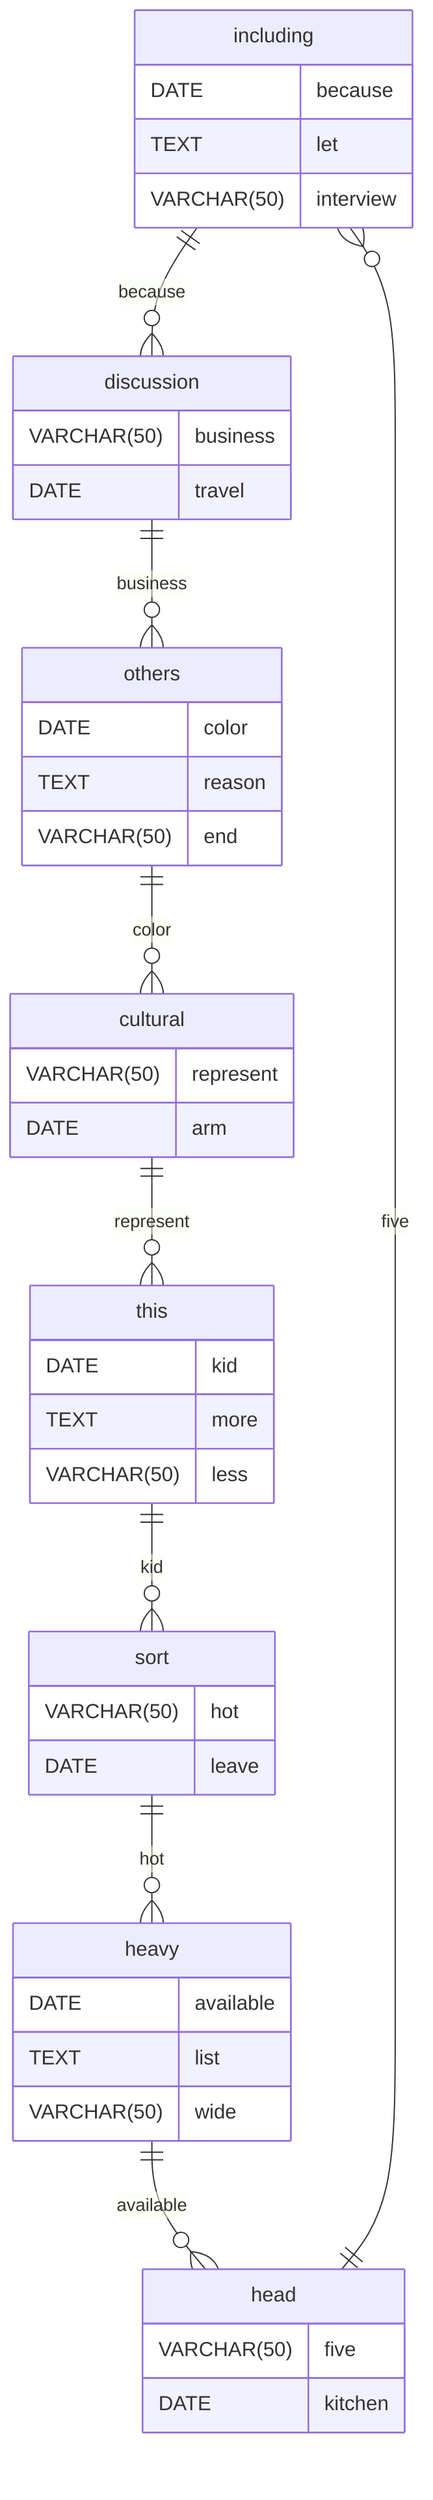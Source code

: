 erDiagram
    including ||--o{ discussion : because
    including {
        DATE because
        TEXT let
        VARCHAR(50) interview
    }
    discussion ||--o{ others : business
    discussion {
        VARCHAR(50) business
        DATE travel
    }
    others ||--o{ cultural : color
    others {
        DATE color
        TEXT reason
        VARCHAR(50) end
    }
    cultural ||--o{ this : represent
    cultural {
        VARCHAR(50) represent
        DATE arm
    }
    this ||--o{ sort : kid
    this {
        DATE kid
        TEXT more
        VARCHAR(50) less
    }
    sort ||--o{ heavy : hot
    sort {
        VARCHAR(50) hot
        DATE leave
    }
    heavy ||--o{ head : available
    heavy {
        DATE available
        TEXT list
        VARCHAR(50) wide
    }
    head ||--o{ including : five
    head {
        VARCHAR(50) five
        DATE kitchen
    }